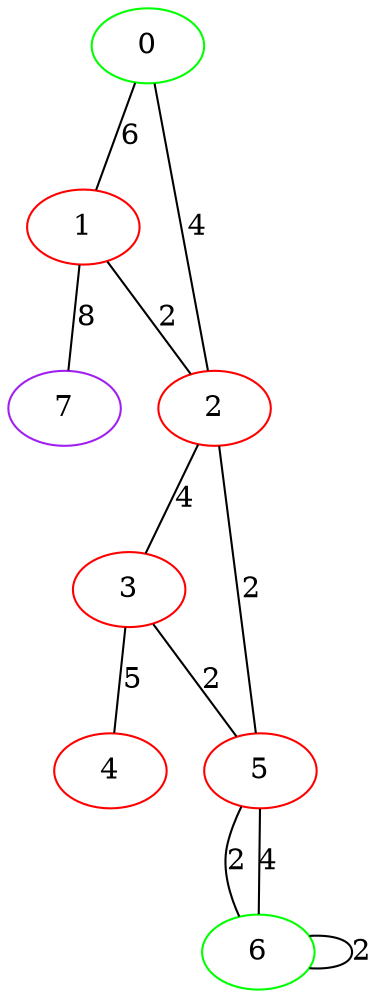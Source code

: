 graph "" {
0 [color=green, weight=2];
1 [color=red, weight=1];
2 [color=red, weight=1];
3 [color=red, weight=1];
4 [color=red, weight=1];
5 [color=red, weight=1];
6 [color=green, weight=2];
7 [color=purple, weight=4];
0 -- 1  [key=0, label=6];
0 -- 2  [key=0, label=4];
1 -- 2  [key=0, label=2];
1 -- 7  [key=0, label=8];
2 -- 3  [key=0, label=4];
2 -- 5  [key=0, label=2];
3 -- 4  [key=0, label=5];
3 -- 5  [key=0, label=2];
5 -- 6  [key=0, label=2];
5 -- 6  [key=1, label=4];
6 -- 6  [key=0, label=2];
}
